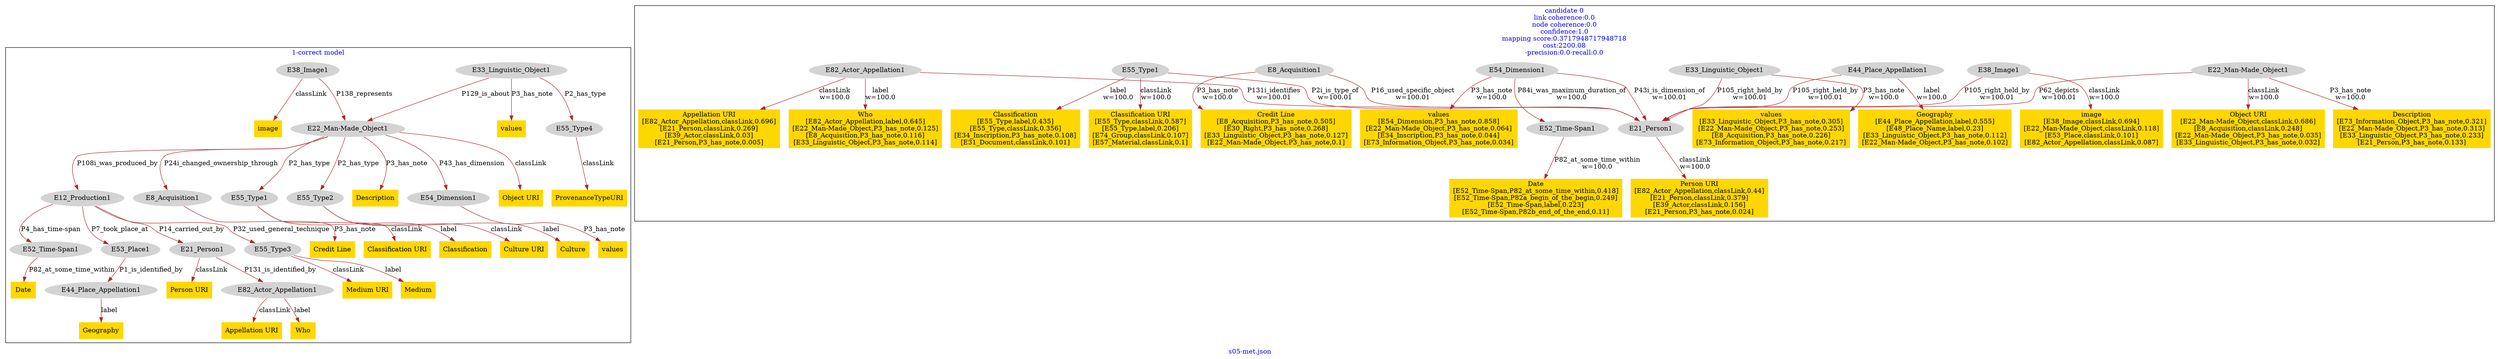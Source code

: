 digraph n0 {
fontcolor="blue"
remincross="true"
label="s05-met.json"
subgraph cluster_0 {
label="1-correct model"
n2[style="filled",color="white",fillcolor="lightgray",label="E12_Production1"];
n3[style="filled",color="white",fillcolor="lightgray",label="E21_Person1"];
n4[style="filled",color="white",fillcolor="lightgray",label="E55_Type3"];
n5[style="filled",color="white",fillcolor="lightgray",label="E52_Time-Span1"];
n6[style="filled",color="white",fillcolor="lightgray",label="E53_Place1"];
n7[style="filled",color="white",fillcolor="lightgray",label="E82_Actor_Appellation1"];
n8[shape="plaintext",style="filled",fillcolor="gold",label="Person URI"];
n9[style="filled",color="white",fillcolor="lightgray",label="E22_Man-Made_Object1"];
n10[style="filled",color="white",fillcolor="lightgray",label="E8_Acquisition1"];
n11[style="filled",color="white",fillcolor="lightgray",label="E55_Type1"];
n12[style="filled",color="white",fillcolor="lightgray",label="E55_Type2"];
n13[shape="plaintext",style="filled",fillcolor="gold",label="Description"];
n14[style="filled",color="white",fillcolor="lightgray",label="E54_Dimension1"];
n15[shape="plaintext",style="filled",fillcolor="gold",label="Object URI"];
n16[style="filled",color="white",fillcolor="lightgray",label="E33_Linguistic_Object1"];
n17[style="filled",color="white",fillcolor="lightgray",label="E55_Type4"];
n18[shape="plaintext",style="filled",fillcolor="gold",label="values"];
n19[style="filled",color="white",fillcolor="lightgray",label="E38_Image1"];
n20[shape="plaintext",style="filled",fillcolor="gold",label="image"];
n21[style="filled",color="white",fillcolor="lightgray",label="E44_Place_Appellation1"];
n22[shape="plaintext",style="filled",fillcolor="gold",label="Geography"];
n23[shape="plaintext",style="filled",fillcolor="gold",label="Date"];
n24[shape="plaintext",style="filled",fillcolor="gold",label="values"];
n25[shape="plaintext",style="filled",fillcolor="gold",label="Classification URI"];
n26[shape="plaintext",style="filled",fillcolor="gold",label="Classification"];
n27[shape="plaintext",style="filled",fillcolor="gold",label="Culture URI"];
n28[shape="plaintext",style="filled",fillcolor="gold",label="Culture"];
n29[shape="plaintext",style="filled",fillcolor="gold",label="Medium URI"];
n30[shape="plaintext",style="filled",fillcolor="gold",label="Medium"];
n31[shape="plaintext",style="filled",fillcolor="gold",label="ProvenanceTypeURI"];
n32[shape="plaintext",style="filled",fillcolor="gold",label="Appellation URI"];
n33[shape="plaintext",style="filled",fillcolor="gold",label="Who"];
n34[shape="plaintext",style="filled",fillcolor="gold",label="Credit Line"];
}
subgraph cluster_1 {
label="candidate 0\nlink coherence:0.0\nnode coherence:0.0\nconfidence:1.0\nmapping score:0.3717948717948718\ncost:2200.08\n-precision:0.0-recall:0.0"
n36[style="filled",color="white",fillcolor="lightgray",label="E21_Person1"];
n37[shape="plaintext",style="filled",fillcolor="gold",label="Person URI\n[E82_Actor_Appellation,classLink,0.44]\n[E21_Person,classLink,0.379]\n[E39_Actor,classLink,0.156]\n[E21_Person,P3_has_note,0.024]"];
n38[style="filled",color="white",fillcolor="lightgray",label="E22_Man-Made_Object1"];
n39[shape="plaintext",style="filled",fillcolor="gold",label="Description\n[E73_Information_Object,P3_has_note,0.321]\n[E22_Man-Made_Object,P3_has_note,0.313]\n[E33_Linguistic_Object,P3_has_note,0.233]\n[E21_Person,P3_has_note,0.133]"];
n40[shape="plaintext",style="filled",fillcolor="gold",label="Object URI\n[E22_Man-Made_Object,classLink,0.686]\n[E8_Acquisition,classLink,0.248]\n[E22_Man-Made_Object,P3_has_note,0.035]\n[E33_Linguistic_Object,P3_has_note,0.032]"];
n41[style="filled",color="white",fillcolor="lightgray",label="E33_Linguistic_Object1"];
n42[shape="plaintext",style="filled",fillcolor="gold",label="values\n[E33_Linguistic_Object,P3_has_note,0.305]\n[E22_Man-Made_Object,P3_has_note,0.253]\n[E8_Acquisition,P3_has_note,0.226]\n[E73_Information_Object,P3_has_note,0.217]"];
n43[style="filled",color="white",fillcolor="lightgray",label="E38_Image1"];
n44[shape="plaintext",style="filled",fillcolor="gold",label="image\n[E38_Image,classLink,0.694]\n[E22_Man-Made_Object,classLink,0.118]\n[E53_Place,classLink,0.101]\n[E82_Actor_Appellation,classLink,0.087]"];
n45[style="filled",color="white",fillcolor="lightgray",label="E44_Place_Appellation1"];
n46[shape="plaintext",style="filled",fillcolor="gold",label="Geography\n[E44_Place_Appellation,label,0.555]\n[E48_Place_Name,label,0.23]\n[E33_Linguistic_Object,P3_has_note,0.112]\n[E22_Man-Made_Object,P3_has_note,0.102]"];
n47[style="filled",color="white",fillcolor="lightgray",label="E52_Time-Span1"];
n48[shape="plaintext",style="filled",fillcolor="gold",label="Date\n[E52_Time-Span,P82_at_some_time_within,0.418]\n[E52_Time-Span,P82a_begin_of_the_begin,0.249]\n[E52_Time-Span,label,0.223]\n[E52_Time-Span,P82b_end_of_the_end,0.11]"];
n49[style="filled",color="white",fillcolor="lightgray",label="E54_Dimension1"];
n50[shape="plaintext",style="filled",fillcolor="gold",label="values\n[E54_Dimension,P3_has_note,0.858]\n[E22_Man-Made_Object,P3_has_note,0.064]\n[E34_Inscription,P3_has_note,0.044]\n[E73_Information_Object,P3_has_note,0.034]"];
n51[style="filled",color="white",fillcolor="lightgray",label="E55_Type1"];
n52[shape="plaintext",style="filled",fillcolor="gold",label="Classification URI\n[E55_Type,classLink,0.587]\n[E55_Type,label,0.206]\n[E74_Group,classLink,0.107]\n[E57_Material,classLink,0.1]"];
n53[shape="plaintext",style="filled",fillcolor="gold",label="Classification\n[E55_Type,label,0.435]\n[E55_Type,classLink,0.356]\n[E34_Inscription,P3_has_note,0.108]\n[E31_Document,classLink,0.101]"];
n54[style="filled",color="white",fillcolor="lightgray",label="E82_Actor_Appellation1"];
n55[shape="plaintext",style="filled",fillcolor="gold",label="Appellation URI\n[E82_Actor_Appellation,classLink,0.696]\n[E21_Person,classLink,0.269]\n[E39_Actor,classLink,0.03]\n[E21_Person,P3_has_note,0.005]"];
n56[shape="plaintext",style="filled",fillcolor="gold",label="Who\n[E82_Actor_Appellation,label,0.645]\n[E22_Man-Made_Object,P3_has_note,0.125]\n[E8_Acquisition,P3_has_note,0.116]\n[E33_Linguistic_Object,P3_has_note,0.114]"];
n57[style="filled",color="white",fillcolor="lightgray",label="E8_Acquisition1"];
n58[shape="plaintext",style="filled",fillcolor="gold",label="Credit Line\n[E8_Acquisition,P3_has_note,0.505]\n[E30_Right,P3_has_note,0.268]\n[E33_Linguistic_Object,P3_has_note,0.127]\n[E22_Man-Made_Object,P3_has_note,0.1]"];
}
n2 -> n3[color="brown",fontcolor="black",label="P14_carried_out_by"]
n2 -> n4[color="brown",fontcolor="black",label="P32_used_general_technique"]
n2 -> n5[color="brown",fontcolor="black",label="P4_has_time-span"]
n2 -> n6[color="brown",fontcolor="black",label="P7_took_place_at"]
n3 -> n7[color="brown",fontcolor="black",label="P131_is_identified_by"]
n3 -> n8[color="brown",fontcolor="black",label="classLink"]
n9 -> n2[color="brown",fontcolor="black",label="P108i_was_produced_by"]
n9 -> n10[color="brown",fontcolor="black",label="P24i_changed_ownership_through"]
n9 -> n11[color="brown",fontcolor="black",label="P2_has_type"]
n9 -> n12[color="brown",fontcolor="black",label="P2_has_type"]
n9 -> n13[color="brown",fontcolor="black",label="P3_has_note"]
n9 -> n14[color="brown",fontcolor="black",label="P43_has_dimension"]
n9 -> n15[color="brown",fontcolor="black",label="classLink"]
n16 -> n9[color="brown",fontcolor="black",label="P129_is_about"]
n16 -> n17[color="brown",fontcolor="black",label="P2_has_type"]
n16 -> n18[color="brown",fontcolor="black",label="P3_has_note"]
n19 -> n9[color="brown",fontcolor="black",label="P138_represents"]
n19 -> n20[color="brown",fontcolor="black",label="classLink"]
n21 -> n22[color="brown",fontcolor="black",label="label"]
n5 -> n23[color="brown",fontcolor="black",label="P82_at_some_time_within"]
n6 -> n21[color="brown",fontcolor="black",label="P1_is_identified_by"]
n14 -> n24[color="brown",fontcolor="black",label="P3_has_note"]
n11 -> n25[color="brown",fontcolor="black",label="classLink"]
n11 -> n26[color="brown",fontcolor="black",label="label"]
n12 -> n27[color="brown",fontcolor="black",label="classLink"]
n12 -> n28[color="brown",fontcolor="black",label="label"]
n4 -> n29[color="brown",fontcolor="black",label="classLink"]
n4 -> n30[color="brown",fontcolor="black",label="label"]
n17 -> n31[color="brown",fontcolor="black",label="classLink"]
n7 -> n32[color="brown",fontcolor="black",label="classLink"]
n7 -> n33[color="brown",fontcolor="black",label="label"]
n10 -> n34[color="brown",fontcolor="black",label="P3_has_note"]
n36 -> n37[color="brown",fontcolor="black",label="classLink\nw=100.0"]
n38 -> n39[color="brown",fontcolor="black",label="P3_has_note\nw=100.0"]
n38 -> n40[color="brown",fontcolor="black",label="classLink\nw=100.0"]
n41 -> n42[color="brown",fontcolor="black",label="P3_has_note\nw=100.0"]
n43 -> n44[color="brown",fontcolor="black",label="classLink\nw=100.0"]
n45 -> n46[color="brown",fontcolor="black",label="label\nw=100.0"]
n47 -> n48[color="brown",fontcolor="black",label="P82_at_some_time_within\nw=100.0"]
n49 -> n50[color="brown",fontcolor="black",label="P3_has_note\nw=100.0"]
n51 -> n52[color="brown",fontcolor="black",label="classLink\nw=100.0"]
n51 -> n53[color="brown",fontcolor="black",label="label\nw=100.0"]
n54 -> n55[color="brown",fontcolor="black",label="classLink\nw=100.0"]
n54 -> n56[color="brown",fontcolor="black",label="label\nw=100.0"]
n57 -> n58[color="brown",fontcolor="black",label="P3_has_note\nw=100.0"]
n38 -> n36[color="brown",fontcolor="black",label="P62_depicts\nw=100.01"]
n41 -> n36[color="brown",fontcolor="black",label="P105_right_held_by\nw=100.01"]
n43 -> n36[color="brown",fontcolor="black",label="P105_right_held_by\nw=100.01"]
n45 -> n36[color="brown",fontcolor="black",label="P105_right_held_by\nw=100.01"]
n49 -> n36[color="brown",fontcolor="black",label="P43i_is_dimension_of\nw=100.01"]
n49 -> n47[color="brown",fontcolor="black",label="P84i_was_maximum_duration_of\nw=100.0"]
n51 -> n36[color="brown",fontcolor="black",label="P2i_is_type_of\nw=100.01"]
n54 -> n36[color="brown",fontcolor="black",label="P131i_identifies\nw=100.01"]
n57 -> n36[color="brown",fontcolor="black",label="P16_used_specific_object\nw=100.01"]
}

